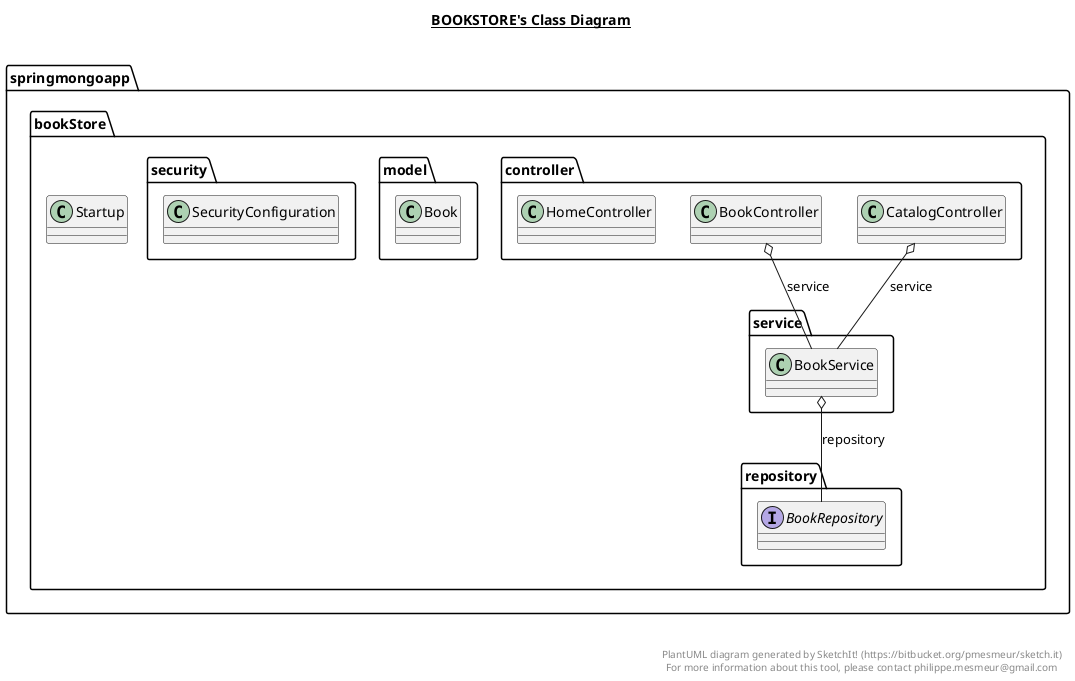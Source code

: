 @startuml

title __BOOKSTORE's Class Diagram__\n

  namespace springmongoapp.bookStore {
    class springmongoapp.bookStore.Startup {
    }
  }
  

  namespace springmongoapp.bookStore {
    namespace controller {
      class springmongoapp.bookStore.controller.BookController {
      }
    }
  }
  

  namespace springmongoapp.bookStore {
    namespace controller {
      class springmongoapp.bookStore.controller.CatalogController {
      }
    }
  }
  

  namespace springmongoapp.bookStore {
    namespace controller {
      class springmongoapp.bookStore.controller.HomeController {
      }
    }
  }
  

  namespace springmongoapp.bookStore {
    namespace model {
      class springmongoapp.bookStore.model.Book {
      }
    }
  }
  

  namespace springmongoapp.bookStore {
    namespace repository {
      interface springmongoapp.bookStore.repository.BookRepository {
      }
    }
  }
  

  namespace springmongoapp.bookStore {
    namespace security {
      class springmongoapp.bookStore.security.SecurityConfiguration {
      }
    }
  }
  

  namespace springmongoapp.bookStore {
    namespace service {
      class springmongoapp.bookStore.service.BookService {
      }
    }
  }
  

  springmongoapp.bookStore.controller.BookController o-- springmongoapp.bookStore.service.BookService : service
  springmongoapp.bookStore.controller.CatalogController o-- springmongoapp.bookStore.service.BookService : service
  springmongoapp.bookStore.service.BookService o-- springmongoapp.bookStore.repository.BookRepository : repository


right footer


PlantUML diagram generated by SketchIt! (https://bitbucket.org/pmesmeur/sketch.it)
For more information about this tool, please contact philippe.mesmeur@gmail.com
endfooter

@enduml
